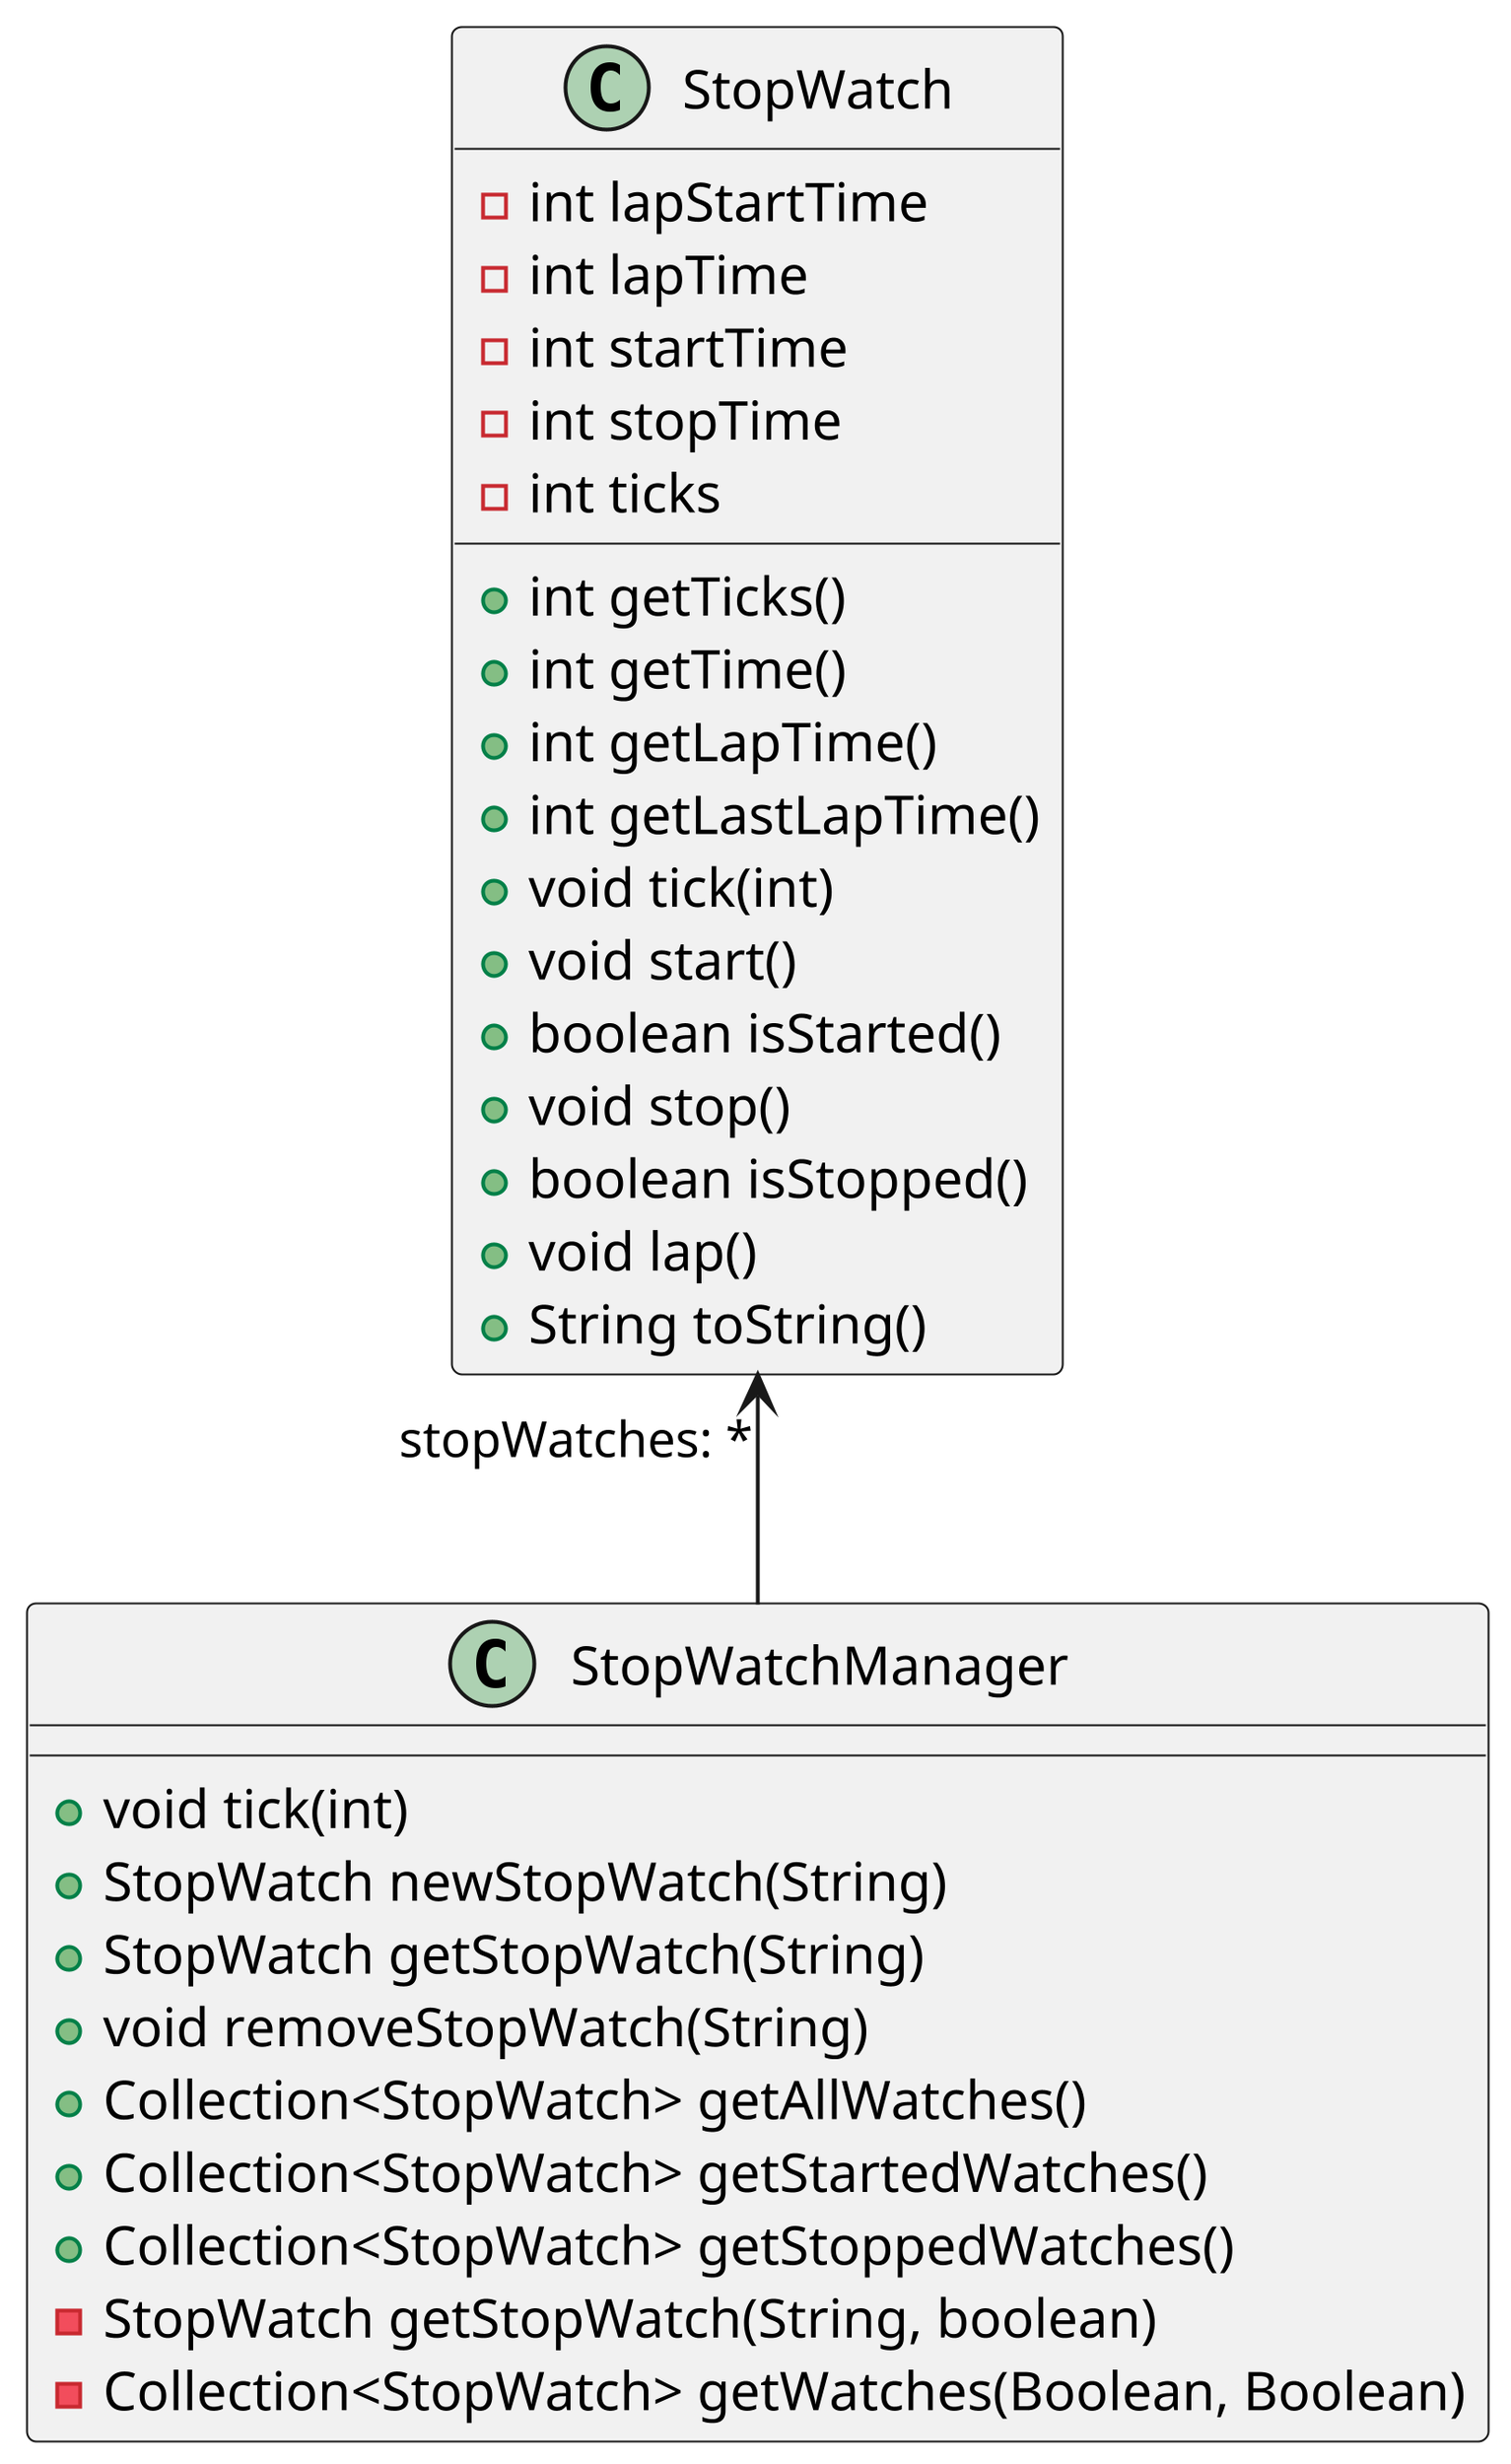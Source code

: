 @startuml stopwatch

skinparam dpi 400

class StopWatch {
    - int lapStartTime
	- int lapTime
	- int startTime
	- int stopTime
	- int ticks

    + int getTicks()
    + int getTime()
    + int getLapTime()
    + int getLastLapTime()
    + void tick(int)
    + void start()
    + boolean isStarted()
    + void stop()
    + boolean isStopped()
    + void lap()
    + String toString()
}

class StopWatchManager {
    + void tick(int)
    + StopWatch newStopWatch(String)
    + StopWatch getStopWatch(String)
    + void removeStopWatch(String)
    + Collection<StopWatch> getAllWatches()
    + Collection<StopWatch> getStartedWatches()
    + Collection<StopWatch> getStoppedWatches()
    - StopWatch getStopWatch(String, boolean)
    - Collection<StopWatch> getWatches(Boolean, Boolean)
}

StopWatchManager -u-> "stopWatches: *" StopWatch

@enduml
